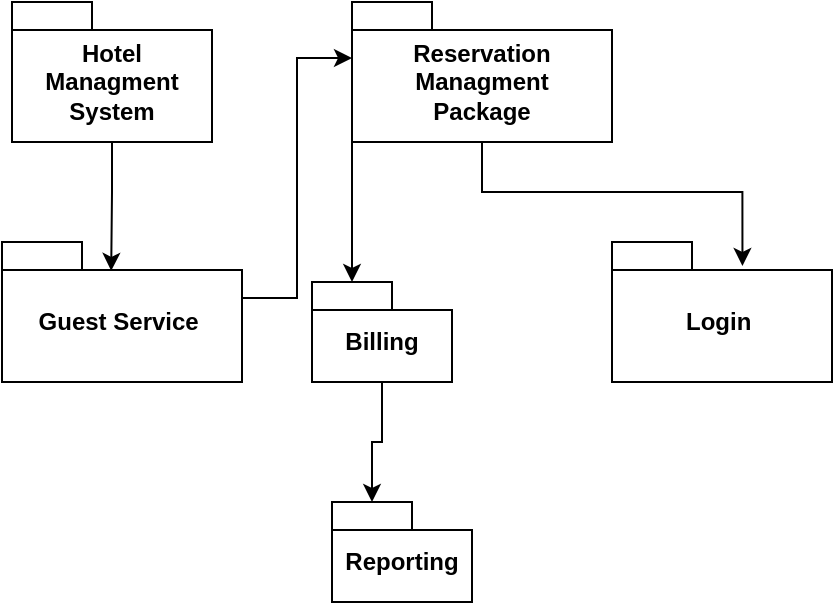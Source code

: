 <mxfile version="22.1.21" type="device">
  <diagram name="Page-1" id="Pq9D4SrP6_gQnhf1vM6d">
    <mxGraphModel dx="1002" dy="577" grid="1" gridSize="10" guides="1" tooltips="1" connect="1" arrows="1" fold="1" page="1" pageScale="1" pageWidth="850" pageHeight="1100" math="0" shadow="0">
      <root>
        <mxCell id="0" />
        <mxCell id="1" parent="0" />
        <mxCell id="Cs1r2Ts1-dJEC1b0OMYp-1" value="Hotel Managment System" style="shape=folder;fontStyle=1;spacingTop=10;tabWidth=40;tabHeight=14;tabPosition=left;html=1;whiteSpace=wrap;" vertex="1" parent="1">
          <mxGeometry x="150" y="70" width="100" height="70" as="geometry" />
        </mxCell>
        <mxCell id="Cs1r2Ts1-dJEC1b0OMYp-2" value="Reservation&lt;br&gt;Managment&lt;br&gt;Package" style="shape=folder;fontStyle=1;spacingTop=10;tabWidth=40;tabHeight=14;tabPosition=left;html=1;whiteSpace=wrap;" vertex="1" parent="1">
          <mxGeometry x="320" y="70" width="130" height="70" as="geometry" />
        </mxCell>
        <mxCell id="Cs1r2Ts1-dJEC1b0OMYp-3" value="Guest Service&amp;nbsp;" style="shape=folder;fontStyle=1;spacingTop=10;tabWidth=40;tabHeight=14;tabPosition=left;html=1;whiteSpace=wrap;" vertex="1" parent="1">
          <mxGeometry x="145" y="190" width="120" height="70" as="geometry" />
        </mxCell>
        <mxCell id="Cs1r2Ts1-dJEC1b0OMYp-4" value="Billing" style="shape=folder;fontStyle=1;spacingTop=10;tabWidth=40;tabHeight=14;tabPosition=left;html=1;whiteSpace=wrap;" vertex="1" parent="1">
          <mxGeometry x="300" y="210" width="70" height="50" as="geometry" />
        </mxCell>
        <mxCell id="Cs1r2Ts1-dJEC1b0OMYp-5" value="Reporting" style="shape=folder;fontStyle=1;spacingTop=10;tabWidth=40;tabHeight=14;tabPosition=left;html=1;whiteSpace=wrap;" vertex="1" parent="1">
          <mxGeometry x="310" y="320" width="70" height="50" as="geometry" />
        </mxCell>
        <mxCell id="Cs1r2Ts1-dJEC1b0OMYp-7" value="Login&amp;nbsp;" style="shape=folder;fontStyle=1;spacingTop=10;tabWidth=40;tabHeight=14;tabPosition=left;html=1;whiteSpace=wrap;" vertex="1" parent="1">
          <mxGeometry x="450" y="190" width="110" height="70" as="geometry" />
        </mxCell>
        <mxCell id="Cs1r2Ts1-dJEC1b0OMYp-8" style="edgeStyle=orthogonalEdgeStyle;rounded=0;orthogonalLoop=1;jettySize=auto;html=1;exitX=0.5;exitY=1;exitDx=0;exitDy=0;exitPerimeter=0;entryX=0.593;entryY=0.171;entryDx=0;entryDy=0;entryPerimeter=0;" edge="1" parent="1" source="Cs1r2Ts1-dJEC1b0OMYp-2" target="Cs1r2Ts1-dJEC1b0OMYp-7">
          <mxGeometry relative="1" as="geometry" />
        </mxCell>
        <mxCell id="Cs1r2Ts1-dJEC1b0OMYp-9" style="edgeStyle=orthogonalEdgeStyle;rounded=0;orthogonalLoop=1;jettySize=auto;html=1;exitX=0;exitY=0;exitDx=0;exitDy=70;exitPerimeter=0;entryX=0;entryY=0;entryDx=20;entryDy=0;entryPerimeter=0;" edge="1" parent="1" source="Cs1r2Ts1-dJEC1b0OMYp-2" target="Cs1r2Ts1-dJEC1b0OMYp-4">
          <mxGeometry relative="1" as="geometry" />
        </mxCell>
        <mxCell id="Cs1r2Ts1-dJEC1b0OMYp-10" style="edgeStyle=orthogonalEdgeStyle;rounded=0;orthogonalLoop=1;jettySize=auto;html=1;exitX=0.5;exitY=1;exitDx=0;exitDy=0;exitPerimeter=0;entryX=0;entryY=0;entryDx=20;entryDy=0;entryPerimeter=0;" edge="1" parent="1" source="Cs1r2Ts1-dJEC1b0OMYp-4" target="Cs1r2Ts1-dJEC1b0OMYp-5">
          <mxGeometry relative="1" as="geometry" />
        </mxCell>
        <mxCell id="Cs1r2Ts1-dJEC1b0OMYp-11" style="edgeStyle=orthogonalEdgeStyle;rounded=0;orthogonalLoop=1;jettySize=auto;html=1;exitX=0.5;exitY=1;exitDx=0;exitDy=0;exitPerimeter=0;entryX=0.455;entryY=0.206;entryDx=0;entryDy=0;entryPerimeter=0;" edge="1" parent="1" source="Cs1r2Ts1-dJEC1b0OMYp-1" target="Cs1r2Ts1-dJEC1b0OMYp-3">
          <mxGeometry relative="1" as="geometry" />
        </mxCell>
        <mxCell id="Cs1r2Ts1-dJEC1b0OMYp-12" style="edgeStyle=orthogonalEdgeStyle;rounded=0;orthogonalLoop=1;jettySize=auto;html=1;exitX=0;exitY=0;exitDx=120;exitDy=28;exitPerimeter=0;entryX=0;entryY=0;entryDx=0;entryDy=28;entryPerimeter=0;" edge="1" parent="1" source="Cs1r2Ts1-dJEC1b0OMYp-3" target="Cs1r2Ts1-dJEC1b0OMYp-2">
          <mxGeometry relative="1" as="geometry" />
        </mxCell>
      </root>
    </mxGraphModel>
  </diagram>
</mxfile>
